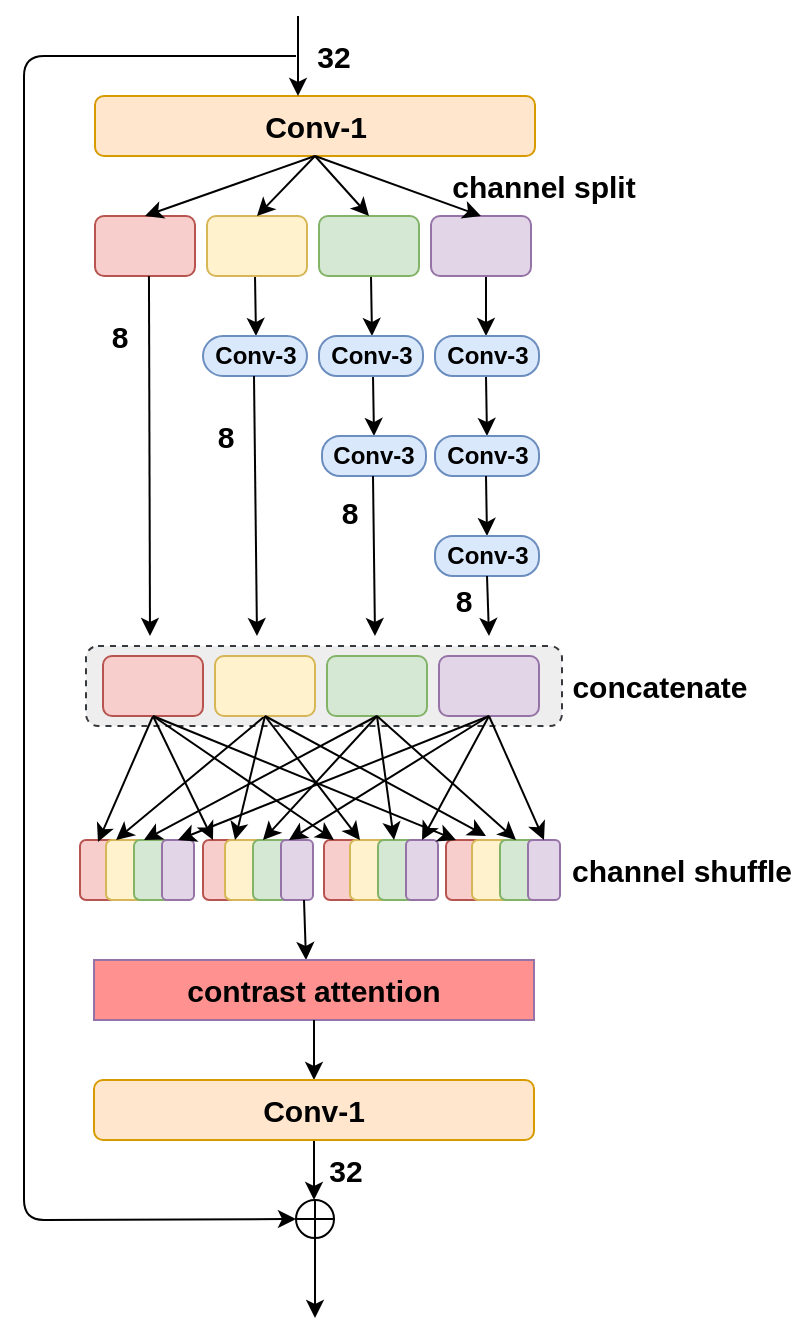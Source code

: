 <mxfile version="12.1.7" type="github" pages="1">
  <diagram id="BROuPrvjw0gyoa1qX2As" name="Page-1">
    <mxGraphModel dx="2235" dy="699" grid="1" gridSize="10" guides="1" tooltips="1" connect="1" arrows="1" fold="1" page="1" pageScale="1" pageWidth="827" pageHeight="1169" math="0" shadow="0">
      <root>
        <mxCell id="0"/>
        <mxCell id="1" parent="0"/>
        <mxCell id="PYn9PHnMwua01pBCgGZF-105" value="" style="rounded=1;whiteSpace=wrap;html=1;fillColor=#eeeeee;dashed=1;strokeColor=#36393d;" parent="1" vertex="1">
          <mxGeometry x="-677" y="415" width="238" height="40" as="geometry"/>
        </mxCell>
        <mxCell id="PYn9PHnMwua01pBCgGZF-1" value="" style="rounded=1;whiteSpace=wrap;html=1;fillColor=#f8cecc;strokeColor=#b85450;" parent="1" vertex="1">
          <mxGeometry x="-672.5" y="200" width="50" height="30" as="geometry"/>
        </mxCell>
        <mxCell id="PYn9PHnMwua01pBCgGZF-2" value="" style="endArrow=classic;html=1;exitX=0.022;exitY=1.1;exitDx=0;exitDy=0;exitPerimeter=0;strokeWidth=1;" parent="1" edge="1">
          <mxGeometry width="50" height="50" relative="1" as="geometry">
            <mxPoint x="-645.52" y="230" as="sourcePoint"/>
            <mxPoint x="-645" y="410" as="targetPoint"/>
          </mxGeometry>
        </mxCell>
        <mxCell id="PYn9PHnMwua01pBCgGZF-3" value="" style="endArrow=classic;html=1;exitX=0.022;exitY=1.1;exitDx=0;exitDy=0;exitPerimeter=0;strokeWidth=1;" parent="1" edge="1">
          <mxGeometry width="50" height="50" relative="1" as="geometry">
            <mxPoint x="-592.5" y="230" as="sourcePoint"/>
            <mxPoint x="-592" y="260" as="targetPoint"/>
          </mxGeometry>
        </mxCell>
        <mxCell id="PYn9PHnMwua01pBCgGZF-4" value="&lt;b&gt;Conv-3&lt;/b&gt;" style="rounded=1;whiteSpace=wrap;html=1;fillColor=#dae8fc;strokeColor=#6c8ebf;arcSize=50;" parent="1" vertex="1">
          <mxGeometry x="-618.5" y="260" width="52" height="20" as="geometry"/>
        </mxCell>
        <mxCell id="PYn9PHnMwua01pBCgGZF-13" value="" style="endArrow=classic;html=1;exitX=0.022;exitY=1.1;exitDx=0;exitDy=0;exitPerimeter=0;strokeWidth=1;" parent="1" edge="1">
          <mxGeometry width="50" height="50" relative="1" as="geometry">
            <mxPoint x="-534.5" y="230" as="sourcePoint"/>
            <mxPoint x="-534" y="260" as="targetPoint"/>
          </mxGeometry>
        </mxCell>
        <mxCell id="PYn9PHnMwua01pBCgGZF-14" value="" style="endArrow=classic;html=1;exitX=0.022;exitY=1.1;exitDx=0;exitDy=0;exitPerimeter=0;strokeWidth=1;" parent="1" edge="1">
          <mxGeometry width="50" height="50" relative="1" as="geometry">
            <mxPoint x="-477" y="230" as="sourcePoint"/>
            <mxPoint x="-477" y="260" as="targetPoint"/>
          </mxGeometry>
        </mxCell>
        <mxCell id="PYn9PHnMwua01pBCgGZF-28" value="" style="endArrow=classic;html=1;exitX=0.022;exitY=1.1;exitDx=0;exitDy=0;exitPerimeter=0;strokeWidth=1;" parent="1" edge="1">
          <mxGeometry width="50" height="50" relative="1" as="geometry">
            <mxPoint x="-477" y="280" as="sourcePoint"/>
            <mxPoint x="-476.5" y="310" as="targetPoint"/>
          </mxGeometry>
        </mxCell>
        <mxCell id="PYn9PHnMwua01pBCgGZF-29" value="&lt;b&gt;Conv-3&lt;/b&gt;" style="rounded=1;whiteSpace=wrap;html=1;fillColor=#dae8fc;strokeColor=#6c8ebf;arcSize=45;" parent="1" vertex="1">
          <mxGeometry x="-502.5" y="310" width="52" height="20" as="geometry"/>
        </mxCell>
        <mxCell id="PYn9PHnMwua01pBCgGZF-34" value="" style="endArrow=classic;html=1;exitX=0.022;exitY=1.1;exitDx=0;exitDy=0;exitPerimeter=0;strokeWidth=1;" parent="1" edge="1">
          <mxGeometry width="50" height="50" relative="1" as="geometry">
            <mxPoint x="-533.5" y="280" as="sourcePoint"/>
            <mxPoint x="-533" y="310" as="targetPoint"/>
          </mxGeometry>
        </mxCell>
        <mxCell id="PYn9PHnMwua01pBCgGZF-35" value="&lt;b&gt;Conv-3&lt;/b&gt;" style="rounded=1;whiteSpace=wrap;html=1;fillColor=#dae8fc;strokeColor=#6c8ebf;arcSize=45;" parent="1" vertex="1">
          <mxGeometry x="-559" y="310" width="52" height="20" as="geometry"/>
        </mxCell>
        <mxCell id="PYn9PHnMwua01pBCgGZF-36" value="" style="endArrow=classic;html=1;exitX=0.022;exitY=1.1;exitDx=0;exitDy=0;exitPerimeter=0;strokeWidth=1;" parent="1" edge="1">
          <mxGeometry width="50" height="50" relative="1" as="geometry">
            <mxPoint x="-477" y="330" as="sourcePoint"/>
            <mxPoint x="-476.5" y="360" as="targetPoint"/>
          </mxGeometry>
        </mxCell>
        <mxCell id="PYn9PHnMwua01pBCgGZF-37" value="&lt;b&gt;Conv-3&lt;/b&gt;" style="rounded=1;whiteSpace=wrap;html=1;fillColor=#dae8fc;strokeColor=#6c8ebf;arcSize=45;" parent="1" vertex="1">
          <mxGeometry x="-502.5" y="360" width="52" height="20" as="geometry"/>
        </mxCell>
        <mxCell id="PYn9PHnMwua01pBCgGZF-38" value="&lt;b&gt;&lt;font style=&quot;font-size: 15px&quot;&gt;Conv-1&lt;/font&gt;&lt;/b&gt;" style="rounded=1;whiteSpace=wrap;html=1;fillColor=#ffe6cc;strokeColor=#d79b00;" parent="1" vertex="1">
          <mxGeometry x="-672.5" y="140" width="220" height="30" as="geometry"/>
        </mxCell>
        <mxCell id="PYn9PHnMwua01pBCgGZF-39" value="" style="endArrow=classic;html=1;exitX=0.022;exitY=1.1;exitDx=0;exitDy=0;exitPerimeter=0;strokeWidth=1;entryX=0.5;entryY=0;entryDx=0;entryDy=0;" parent="1" target="PYn9PHnMwua01pBCgGZF-1" edge="1">
          <mxGeometry width="50" height="50" relative="1" as="geometry">
            <mxPoint x="-562.5" y="170" as="sourcePoint"/>
            <mxPoint x="-562.5" y="200" as="targetPoint"/>
          </mxGeometry>
        </mxCell>
        <mxCell id="PYn9PHnMwua01pBCgGZF-41" value="" style="rounded=1;whiteSpace=wrap;html=1;fillColor=#fff2cc;strokeColor=#d6b656;" parent="1" vertex="1">
          <mxGeometry x="-616.5" y="200" width="50" height="30" as="geometry"/>
        </mxCell>
        <mxCell id="PYn9PHnMwua01pBCgGZF-42" value="" style="rounded=1;whiteSpace=wrap;html=1;fillColor=#d5e8d4;strokeColor=#82b366;" parent="1" vertex="1">
          <mxGeometry x="-560.5" y="200" width="50" height="30" as="geometry"/>
        </mxCell>
        <mxCell id="PYn9PHnMwua01pBCgGZF-43" value="" style="rounded=1;whiteSpace=wrap;html=1;fillColor=#e1d5e7;strokeColor=#9673a6;" parent="1" vertex="1">
          <mxGeometry x="-504.5" y="200" width="50" height="30" as="geometry"/>
        </mxCell>
        <mxCell id="PYn9PHnMwua01pBCgGZF-46" value="&lt;b&gt;Conv-3&lt;/b&gt;" style="rounded=1;whiteSpace=wrap;html=1;fillColor=#dae8fc;strokeColor=#6c8ebf;arcSize=45;" parent="1" vertex="1">
          <mxGeometry x="-560.5" y="260" width="52" height="20" as="geometry"/>
        </mxCell>
        <mxCell id="PYn9PHnMwua01pBCgGZF-47" value="&lt;b&gt;Conv-3&lt;/b&gt;" style="rounded=1;whiteSpace=wrap;html=1;fillColor=#dae8fc;strokeColor=#6c8ebf;arcSize=45;" parent="1" vertex="1">
          <mxGeometry x="-502.5" y="260" width="52" height="20" as="geometry"/>
        </mxCell>
        <mxCell id="PYn9PHnMwua01pBCgGZF-51" value="" style="endArrow=classic;html=1;exitX=0.022;exitY=1.1;exitDx=0;exitDy=0;exitPerimeter=0;strokeWidth=1;" parent="1" edge="1">
          <mxGeometry width="50" height="50" relative="1" as="geometry">
            <mxPoint x="-533.5" y="330" as="sourcePoint"/>
            <mxPoint x="-532.5" y="410" as="targetPoint"/>
          </mxGeometry>
        </mxCell>
        <mxCell id="PYn9PHnMwua01pBCgGZF-52" value="" style="endArrow=classic;html=1;exitX=0.022;exitY=1.1;exitDx=0;exitDy=0;exitPerimeter=0;strokeWidth=1;" parent="1" edge="1">
          <mxGeometry width="50" height="50" relative="1" as="geometry">
            <mxPoint x="-476.5" y="380" as="sourcePoint"/>
            <mxPoint x="-475.5" y="410" as="targetPoint"/>
          </mxGeometry>
        </mxCell>
        <mxCell id="PYn9PHnMwua01pBCgGZF-53" value="" style="endArrow=classic;html=1;exitX=0.022;exitY=1.1;exitDx=0;exitDy=0;exitPerimeter=0;strokeWidth=1;" parent="1" edge="1">
          <mxGeometry width="50" height="50" relative="1" as="geometry">
            <mxPoint x="-593" y="280" as="sourcePoint"/>
            <mxPoint x="-591.5" y="410" as="targetPoint"/>
          </mxGeometry>
        </mxCell>
        <mxCell id="PYn9PHnMwua01pBCgGZF-58" value="" style="rounded=1;whiteSpace=wrap;html=1;fillColor=#f8cecc;strokeColor=#b85450;" parent="1" vertex="1">
          <mxGeometry x="-680" y="512" width="20" height="30" as="geometry"/>
        </mxCell>
        <mxCell id="PYn9PHnMwua01pBCgGZF-62" value="" style="rounded=1;whiteSpace=wrap;html=1;fillColor=#fff2cc;strokeColor=#d6b656;" parent="1" vertex="1">
          <mxGeometry x="-667" y="512" width="20" height="30" as="geometry"/>
        </mxCell>
        <mxCell id="PYn9PHnMwua01pBCgGZF-63" value="" style="rounded=1;whiteSpace=wrap;html=1;fillColor=#d5e8d4;strokeColor=#82b366;" parent="1" vertex="1">
          <mxGeometry x="-653" y="512" width="20" height="30" as="geometry"/>
        </mxCell>
        <mxCell id="PYn9PHnMwua01pBCgGZF-64" value="" style="rounded=1;whiteSpace=wrap;html=1;fillColor=#e1d5e7;strokeColor=#9673a6;" parent="1" vertex="1">
          <mxGeometry x="-639" y="512" width="16" height="30" as="geometry"/>
        </mxCell>
        <mxCell id="PYn9PHnMwua01pBCgGZF-72" value="" style="rounded=1;whiteSpace=wrap;html=1;fillColor=#f8cecc;strokeColor=#b85450;" parent="1" vertex="1">
          <mxGeometry x="-618.5" y="512" width="20" height="30" as="geometry"/>
        </mxCell>
        <mxCell id="PYn9PHnMwua01pBCgGZF-73" value="" style="rounded=1;whiteSpace=wrap;html=1;fillColor=#fff2cc;strokeColor=#d6b656;" parent="1" vertex="1">
          <mxGeometry x="-607.5" y="512" width="20" height="30" as="geometry"/>
        </mxCell>
        <mxCell id="PYn9PHnMwua01pBCgGZF-74" value="" style="rounded=1;whiteSpace=wrap;html=1;fillColor=#d5e8d4;strokeColor=#82b366;" parent="1" vertex="1">
          <mxGeometry x="-593.5" y="512" width="20" height="30" as="geometry"/>
        </mxCell>
        <mxCell id="PYn9PHnMwua01pBCgGZF-75" value="" style="rounded=1;whiteSpace=wrap;html=1;fillColor=#e1d5e7;strokeColor=#9673a6;" parent="1" vertex="1">
          <mxGeometry x="-579.5" y="512" width="16" height="30" as="geometry"/>
        </mxCell>
        <mxCell id="PYn9PHnMwua01pBCgGZF-76" value="" style="rounded=1;whiteSpace=wrap;html=1;fillColor=#f8cecc;strokeColor=#b85450;" parent="1" vertex="1">
          <mxGeometry x="-558" y="512" width="20" height="30" as="geometry"/>
        </mxCell>
        <mxCell id="PYn9PHnMwua01pBCgGZF-77" value="" style="rounded=1;whiteSpace=wrap;html=1;fillColor=#fff2cc;strokeColor=#d6b656;" parent="1" vertex="1">
          <mxGeometry x="-545" y="512" width="20" height="30" as="geometry"/>
        </mxCell>
        <mxCell id="PYn9PHnMwua01pBCgGZF-78" value="" style="rounded=1;whiteSpace=wrap;html=1;fillColor=#d5e8d4;strokeColor=#82b366;" parent="1" vertex="1">
          <mxGeometry x="-531" y="512" width="20" height="30" as="geometry"/>
        </mxCell>
        <mxCell id="PYn9PHnMwua01pBCgGZF-79" value="" style="rounded=1;whiteSpace=wrap;html=1;fillColor=#e1d5e7;strokeColor=#9673a6;" parent="1" vertex="1">
          <mxGeometry x="-517" y="512" width="16" height="30" as="geometry"/>
        </mxCell>
        <mxCell id="PYn9PHnMwua01pBCgGZF-80" value="" style="rounded=1;whiteSpace=wrap;html=1;fillColor=#f8cecc;strokeColor=#b85450;" parent="1" vertex="1">
          <mxGeometry x="-497" y="512" width="20" height="30" as="geometry"/>
        </mxCell>
        <mxCell id="PYn9PHnMwua01pBCgGZF-81" value="" style="rounded=1;whiteSpace=wrap;html=1;fillColor=#fff2cc;strokeColor=#d6b656;" parent="1" vertex="1">
          <mxGeometry x="-484" y="512" width="20" height="30" as="geometry"/>
        </mxCell>
        <mxCell id="PYn9PHnMwua01pBCgGZF-82" value="" style="rounded=1;whiteSpace=wrap;html=1;fillColor=#d5e8d4;strokeColor=#82b366;" parent="1" vertex="1">
          <mxGeometry x="-470" y="512" width="20" height="30" as="geometry"/>
        </mxCell>
        <mxCell id="PYn9PHnMwua01pBCgGZF-83" value="" style="rounded=1;whiteSpace=wrap;html=1;fillColor=#e1d5e7;strokeColor=#9673a6;" parent="1" vertex="1">
          <mxGeometry x="-456" y="512" width="16" height="30" as="geometry"/>
        </mxCell>
        <mxCell id="PYn9PHnMwua01pBCgGZF-84" value="" style="endArrow=classic;html=1;exitX=0.022;exitY=1.1;exitDx=0;exitDy=0;exitPerimeter=0;strokeWidth=1;" parent="1" edge="1">
          <mxGeometry width="50" height="50" relative="1" as="geometry">
            <mxPoint x="-568" y="542" as="sourcePoint"/>
            <mxPoint x="-567" y="572" as="targetPoint"/>
          </mxGeometry>
        </mxCell>
        <mxCell id="PYn9PHnMwua01pBCgGZF-85" value="&lt;b&gt;&lt;font style=&quot;font-size: 15px&quot;&gt;contrast attention&lt;/font&gt;&lt;/b&gt;" style="rounded=0;whiteSpace=wrap;html=1;fillColor=#FF9191;strokeColor=#9673a6;" parent="1" vertex="1">
          <mxGeometry x="-673" y="572" width="220" height="30" as="geometry"/>
        </mxCell>
        <mxCell id="PYn9PHnMwua01pBCgGZF-86" value="" style="endArrow=classic;html=1;strokeWidth=1;" parent="1" edge="1">
          <mxGeometry width="50" height="50" relative="1" as="geometry">
            <mxPoint x="-571" y="100" as="sourcePoint"/>
            <mxPoint x="-571" y="140" as="targetPoint"/>
          </mxGeometry>
        </mxCell>
        <mxCell id="PYn9PHnMwua01pBCgGZF-89" value="" style="endArrow=classic;html=1;exitX=0.5;exitY=1;exitDx=0;exitDy=0;strokeWidth=1;entryX=0.5;entryY=0;entryDx=0;entryDy=0;" parent="1" source="PYn9PHnMwua01pBCgGZF-85" target="PYn9PHnMwua01pBCgGZF-95" edge="1">
          <mxGeometry width="50" height="50" relative="1" as="geometry">
            <mxPoint x="-567" y="602" as="sourcePoint"/>
            <mxPoint x="-566" y="632" as="targetPoint"/>
          </mxGeometry>
        </mxCell>
        <mxCell id="PYn9PHnMwua01pBCgGZF-90" value="" style="shape=orEllipse;perimeter=ellipsePerimeter;whiteSpace=wrap;html=1;backgroundOutline=1;" parent="1" vertex="1">
          <mxGeometry x="-572" y="692" width="19" height="19" as="geometry"/>
        </mxCell>
        <mxCell id="PYn9PHnMwua01pBCgGZF-94" value="" style="endArrow=classic;html=1;strokeWidth=1;" parent="1" edge="1">
          <mxGeometry width="50" height="50" relative="1" as="geometry">
            <mxPoint x="-563" y="661" as="sourcePoint"/>
            <mxPoint x="-563" y="692" as="targetPoint"/>
          </mxGeometry>
        </mxCell>
        <mxCell id="PYn9PHnMwua01pBCgGZF-95" value="&lt;b&gt;&lt;font style=&quot;font-size: 15px&quot;&gt;Conv-1&lt;/font&gt;&lt;/b&gt;" style="rounded=1;whiteSpace=wrap;html=1;fillColor=#ffe6cc;strokeColor=#d79b00;" parent="1" vertex="1">
          <mxGeometry x="-673" y="632" width="220" height="30" as="geometry"/>
        </mxCell>
        <mxCell id="PYn9PHnMwua01pBCgGZF-97" value="&lt;b&gt;&lt;font style=&quot;font-size: 15px&quot;&gt;channel split&lt;/font&gt;&lt;/b&gt;" style="rounded=0;whiteSpace=wrap;html=1;strokeColor=none;fillColor=none;" parent="1" vertex="1">
          <mxGeometry x="-508.5" y="155" width="120" height="60" as="geometry"/>
        </mxCell>
        <mxCell id="PYn9PHnMwua01pBCgGZF-98" value="&lt;b&gt;&lt;font style=&quot;font-size: 15px&quot;&gt;channel shuffle&lt;/font&gt;&lt;/b&gt;" style="rounded=0;whiteSpace=wrap;html=1;strokeColor=none;fillColor=none;" parent="1" vertex="1">
          <mxGeometry x="-439" y="497" width="120" height="60" as="geometry"/>
        </mxCell>
        <mxCell id="PYn9PHnMwua01pBCgGZF-100" value="&lt;b&gt;&lt;font style=&quot;font-size: 15px&quot;&gt;concatenate&lt;/font&gt;&lt;/b&gt;" style="rounded=0;whiteSpace=wrap;html=1;strokeColor=none;fillColor=none;" parent="1" vertex="1">
          <mxGeometry x="-450" y="405" width="120" height="60" as="geometry"/>
        </mxCell>
        <mxCell id="PYn9PHnMwua01pBCgGZF-106" value="" style="endArrow=classic;html=1;strokeWidth=1;exitX=0.5;exitY=1;exitDx=0;exitDy=0;entryX=-0.2;entryY=0.033;entryDx=0;entryDy=0;entryPerimeter=0;" parent="1" source="PYn9PHnMwua01pBCgGZF-117" target="PYn9PHnMwua01pBCgGZF-62" edge="1">
          <mxGeometry width="50" height="50" relative="1" as="geometry">
            <mxPoint x="-647.5" y="465" as="sourcePoint"/>
            <mxPoint x="-680" y="730" as="targetPoint"/>
          </mxGeometry>
        </mxCell>
        <mxCell id="PYn9PHnMwua01pBCgGZF-108" value="" style="endArrow=classic;html=1;strokeWidth=1;exitX=0.5;exitY=1;exitDx=0;exitDy=0;entryX=0.25;entryY=0;entryDx=0;entryDy=0;" parent="1" source="PYn9PHnMwua01pBCgGZF-118" target="PYn9PHnMwua01pBCgGZF-62" edge="1">
          <mxGeometry width="50" height="50" relative="1" as="geometry">
            <mxPoint x="-587.5" y="443" as="sourcePoint"/>
            <mxPoint x="-651" y="490" as="targetPoint"/>
          </mxGeometry>
        </mxCell>
        <mxCell id="PYn9PHnMwua01pBCgGZF-109" value="" style="endArrow=classic;html=1;strokeWidth=1;entryX=0;entryY=0.5;entryDx=0;entryDy=0;spacing=0;" parent="1" edge="1">
          <mxGeometry width="50" height="50" relative="1" as="geometry">
            <mxPoint x="-572" y="120" as="sourcePoint"/>
            <mxPoint x="-572" y="701.5" as="targetPoint"/>
            <Array as="points">
              <mxPoint x="-708" y="120"/>
              <mxPoint x="-708" y="702"/>
            </Array>
          </mxGeometry>
        </mxCell>
        <mxCell id="PYn9PHnMwua01pBCgGZF-114" value="" style="endArrow=classic;html=1;strokeWidth=1;exitX=0.5;exitY=1;exitDx=0;exitDy=0;entryX=0.5;entryY=0;entryDx=0;entryDy=0;" parent="1" source="PYn9PHnMwua01pBCgGZF-38" target="PYn9PHnMwua01pBCgGZF-41" edge="1">
          <mxGeometry width="50" height="50" relative="1" as="geometry">
            <mxPoint x="-560" y="170" as="sourcePoint"/>
            <mxPoint x="-260" y="160" as="targetPoint"/>
          </mxGeometry>
        </mxCell>
        <mxCell id="PYn9PHnMwua01pBCgGZF-115" value="" style="endArrow=classic;html=1;strokeWidth=1;exitX=0.5;exitY=1;exitDx=0;exitDy=0;entryX=0.5;entryY=0;entryDx=0;entryDy=0;" parent="1" source="PYn9PHnMwua01pBCgGZF-38" target="PYn9PHnMwua01pBCgGZF-42" edge="1">
          <mxGeometry width="50" height="50" relative="1" as="geometry">
            <mxPoint x="-710" y="780" as="sourcePoint"/>
            <mxPoint x="-530" y="200" as="targetPoint"/>
          </mxGeometry>
        </mxCell>
        <mxCell id="PYn9PHnMwua01pBCgGZF-116" value="" style="endArrow=classic;html=1;strokeWidth=1;exitX=0.5;exitY=1;exitDx=0;exitDy=0;entryX=0.5;entryY=0;entryDx=0;entryDy=0;" parent="1" source="PYn9PHnMwua01pBCgGZF-38" target="PYn9PHnMwua01pBCgGZF-43" edge="1">
          <mxGeometry width="50" height="50" relative="1" as="geometry">
            <mxPoint x="-710" y="780" as="sourcePoint"/>
            <mxPoint x="-660" y="730" as="targetPoint"/>
          </mxGeometry>
        </mxCell>
        <mxCell id="PYn9PHnMwua01pBCgGZF-117" value="" style="rounded=1;whiteSpace=wrap;html=1;fillColor=#f8cecc;strokeColor=#b85450;" parent="1" vertex="1">
          <mxGeometry x="-668.5" y="420" width="50" height="30" as="geometry"/>
        </mxCell>
        <mxCell id="PYn9PHnMwua01pBCgGZF-118" value="" style="rounded=1;whiteSpace=wrap;html=1;fillColor=#fff2cc;strokeColor=#d6b656;" parent="1" vertex="1">
          <mxGeometry x="-612.5" y="420" width="50" height="30" as="geometry"/>
        </mxCell>
        <mxCell id="PYn9PHnMwua01pBCgGZF-119" value="" style="rounded=1;whiteSpace=wrap;html=1;fillColor=#d5e8d4;strokeColor=#82b366;" parent="1" vertex="1">
          <mxGeometry x="-556.5" y="420" width="50" height="30" as="geometry"/>
        </mxCell>
        <mxCell id="PYn9PHnMwua01pBCgGZF-120" value="" style="rounded=1;whiteSpace=wrap;html=1;fillColor=#e1d5e7;strokeColor=#9673a6;" parent="1" vertex="1">
          <mxGeometry x="-500.5" y="420" width="50" height="30" as="geometry"/>
        </mxCell>
        <mxCell id="PYn9PHnMwua01pBCgGZF-122" value="" style="endArrow=classic;html=1;strokeWidth=1;exitX=0.5;exitY=1;exitDx=0;exitDy=0;entryX=0.25;entryY=0;entryDx=0;entryDy=0;" parent="1" source="PYn9PHnMwua01pBCgGZF-119" target="PYn9PHnMwua01pBCgGZF-63" edge="1">
          <mxGeometry width="50" height="50" relative="1" as="geometry">
            <mxPoint x="-710" y="780" as="sourcePoint"/>
            <mxPoint x="-643" y="510" as="targetPoint"/>
          </mxGeometry>
        </mxCell>
        <mxCell id="PYn9PHnMwua01pBCgGZF-123" value="" style="endArrow=classic;html=1;strokeWidth=1;exitX=0.5;exitY=1;exitDx=0;exitDy=0;entryX=0.5;entryY=0;entryDx=0;entryDy=0;" parent="1" source="PYn9PHnMwua01pBCgGZF-120" target="PYn9PHnMwua01pBCgGZF-64" edge="1">
          <mxGeometry width="50" height="50" relative="1" as="geometry">
            <mxPoint x="-710" y="780" as="sourcePoint"/>
            <mxPoint x="-660" y="730" as="targetPoint"/>
          </mxGeometry>
        </mxCell>
        <mxCell id="PYn9PHnMwua01pBCgGZF-124" value="" style="endArrow=classic;html=1;strokeWidth=1;exitX=0.5;exitY=1;exitDx=0;exitDy=0;entryX=0.25;entryY=0;entryDx=0;entryDy=0;" parent="1" source="PYn9PHnMwua01pBCgGZF-117" target="PYn9PHnMwua01pBCgGZF-72" edge="1">
          <mxGeometry width="50" height="50" relative="1" as="geometry">
            <mxPoint x="-710" y="780" as="sourcePoint"/>
            <mxPoint x="-660" y="730" as="targetPoint"/>
          </mxGeometry>
        </mxCell>
        <mxCell id="PYn9PHnMwua01pBCgGZF-125" value="" style="endArrow=classic;html=1;strokeWidth=1;exitX=0.5;exitY=1;exitDx=0;exitDy=0;entryX=0.25;entryY=0;entryDx=0;entryDy=0;" parent="1" source="PYn9PHnMwua01pBCgGZF-117" target="PYn9PHnMwua01pBCgGZF-76" edge="1">
          <mxGeometry width="50" height="50" relative="1" as="geometry">
            <mxPoint x="-710" y="780" as="sourcePoint"/>
            <mxPoint x="-660" y="730" as="targetPoint"/>
          </mxGeometry>
        </mxCell>
        <mxCell id="PYn9PHnMwua01pBCgGZF-126" value="" style="endArrow=classic;html=1;strokeWidth=1;exitX=0.5;exitY=1;exitDx=0;exitDy=0;entryX=0.25;entryY=0;entryDx=0;entryDy=0;" parent="1" source="PYn9PHnMwua01pBCgGZF-117" target="PYn9PHnMwua01pBCgGZF-80" edge="1">
          <mxGeometry width="50" height="50" relative="1" as="geometry">
            <mxPoint x="-710" y="780" as="sourcePoint"/>
            <mxPoint x="-660" y="730" as="targetPoint"/>
          </mxGeometry>
        </mxCell>
        <mxCell id="PYn9PHnMwua01pBCgGZF-127" value="" style="endArrow=classic;html=1;strokeWidth=1;exitX=0.5;exitY=1;exitDx=0;exitDy=0;entryX=0.25;entryY=0;entryDx=0;entryDy=0;" parent="1" source="PYn9PHnMwua01pBCgGZF-118" target="PYn9PHnMwua01pBCgGZF-73" edge="1">
          <mxGeometry width="50" height="50" relative="1" as="geometry">
            <mxPoint x="-710" y="780" as="sourcePoint"/>
            <mxPoint x="-660" y="730" as="targetPoint"/>
          </mxGeometry>
        </mxCell>
        <mxCell id="PYn9PHnMwua01pBCgGZF-128" value="" style="endArrow=classic;html=1;strokeWidth=1;exitX=0.5;exitY=1;exitDx=0;exitDy=0;" parent="1" source="PYn9PHnMwua01pBCgGZF-118" edge="1">
          <mxGeometry width="50" height="50" relative="1" as="geometry">
            <mxPoint x="-710" y="780" as="sourcePoint"/>
            <mxPoint x="-540" y="512" as="targetPoint"/>
          </mxGeometry>
        </mxCell>
        <mxCell id="PYn9PHnMwua01pBCgGZF-129" value="" style="endArrow=classic;html=1;strokeWidth=1;exitX=0.5;exitY=1;exitDx=0;exitDy=0;" parent="1" source="PYn9PHnMwua01pBCgGZF-118" edge="1">
          <mxGeometry width="50" height="50" relative="1" as="geometry">
            <mxPoint x="-584.5" y="450" as="sourcePoint"/>
            <mxPoint x="-477" y="510" as="targetPoint"/>
          </mxGeometry>
        </mxCell>
        <mxCell id="PYn9PHnMwua01pBCgGZF-130" value="" style="endArrow=classic;html=1;strokeWidth=1;exitX=0.5;exitY=1;exitDx=0;exitDy=0;entryX=0.25;entryY=0;entryDx=0;entryDy=0;" parent="1" source="PYn9PHnMwua01pBCgGZF-119" target="PYn9PHnMwua01pBCgGZF-74" edge="1">
          <mxGeometry width="50" height="50" relative="1" as="geometry">
            <mxPoint x="-710" y="780" as="sourcePoint"/>
            <mxPoint x="-660" y="730" as="targetPoint"/>
          </mxGeometry>
        </mxCell>
        <mxCell id="PYn9PHnMwua01pBCgGZF-131" value="" style="endArrow=classic;html=1;strokeWidth=1;exitX=0.5;exitY=1;exitDx=0;exitDy=0;entryX=1.1;entryY=0;entryDx=0;entryDy=0;entryPerimeter=0;" parent="1" source="PYn9PHnMwua01pBCgGZF-119" target="PYn9PHnMwua01pBCgGZF-77" edge="1">
          <mxGeometry width="50" height="50" relative="1" as="geometry">
            <mxPoint x="-710" y="780" as="sourcePoint"/>
            <mxPoint x="-660" y="730" as="targetPoint"/>
          </mxGeometry>
        </mxCell>
        <mxCell id="PYn9PHnMwua01pBCgGZF-132" value="" style="endArrow=classic;html=1;strokeWidth=1;exitX=0.5;exitY=1;exitDx=0;exitDy=0;entryX=1.1;entryY=0;entryDx=0;entryDy=0;entryPerimeter=0;" parent="1" source="PYn9PHnMwua01pBCgGZF-119" target="PYn9PHnMwua01pBCgGZF-81" edge="1">
          <mxGeometry width="50" height="50" relative="1" as="geometry">
            <mxPoint x="-710" y="780" as="sourcePoint"/>
            <mxPoint x="-660" y="730" as="targetPoint"/>
          </mxGeometry>
        </mxCell>
        <mxCell id="PYn9PHnMwua01pBCgGZF-134" value="" style="endArrow=classic;html=1;strokeWidth=1;exitX=0.5;exitY=1;exitDx=0;exitDy=0;entryX=0.25;entryY=0;entryDx=0;entryDy=0;" parent="1" source="PYn9PHnMwua01pBCgGZF-120" target="PYn9PHnMwua01pBCgGZF-75" edge="1">
          <mxGeometry width="50" height="50" relative="1" as="geometry">
            <mxPoint x="-710" y="780" as="sourcePoint"/>
            <mxPoint x="-570" y="510" as="targetPoint"/>
          </mxGeometry>
        </mxCell>
        <mxCell id="PYn9PHnMwua01pBCgGZF-135" value="" style="endArrow=classic;html=1;strokeWidth=1;exitX=0.5;exitY=1;exitDx=0;exitDy=0;entryX=0.5;entryY=0;entryDx=0;entryDy=0;" parent="1" source="PYn9PHnMwua01pBCgGZF-120" target="PYn9PHnMwua01pBCgGZF-79" edge="1">
          <mxGeometry width="50" height="50" relative="1" as="geometry">
            <mxPoint x="-710" y="780" as="sourcePoint"/>
            <mxPoint x="-660" y="730" as="targetPoint"/>
          </mxGeometry>
        </mxCell>
        <mxCell id="PYn9PHnMwua01pBCgGZF-136" value="" style="endArrow=classic;html=1;strokeWidth=1;exitX=0.5;exitY=1;exitDx=0;exitDy=0;entryX=0.5;entryY=0;entryDx=0;entryDy=0;" parent="1" source="PYn9PHnMwua01pBCgGZF-120" target="PYn9PHnMwua01pBCgGZF-83" edge="1">
          <mxGeometry width="50" height="50" relative="1" as="geometry">
            <mxPoint x="-710" y="780" as="sourcePoint"/>
            <mxPoint x="-660" y="730" as="targetPoint"/>
          </mxGeometry>
        </mxCell>
        <mxCell id="PYn9PHnMwua01pBCgGZF-137" value="" style="endArrow=classic;html=1;strokeWidth=1;" parent="1" edge="1">
          <mxGeometry width="50" height="50" relative="1" as="geometry">
            <mxPoint x="-562.5" y="711" as="sourcePoint"/>
            <mxPoint x="-562.5" y="751" as="targetPoint"/>
          </mxGeometry>
        </mxCell>
        <mxCell id="PYn9PHnMwua01pBCgGZF-139" value="&lt;b&gt;&lt;font style=&quot;font-size: 15px&quot;&gt;8&lt;/font&gt;&lt;/b&gt;" style="rounded=0;whiteSpace=wrap;html=1;strokeColor=none;fillColor=none;" parent="1" vertex="1">
          <mxGeometry x="-720" y="230" width="120" height="60" as="geometry"/>
        </mxCell>
        <mxCell id="PYn9PHnMwua01pBCgGZF-140" value="&lt;b&gt;&lt;font style=&quot;font-size: 15px&quot;&gt;8&lt;/font&gt;&lt;/b&gt;" style="rounded=0;whiteSpace=wrap;html=1;strokeColor=none;fillColor=none;" parent="1" vertex="1">
          <mxGeometry x="-667" y="280" width="120" height="60" as="geometry"/>
        </mxCell>
        <mxCell id="PYn9PHnMwua01pBCgGZF-141" value="&lt;b&gt;&lt;font style=&quot;font-size: 15px&quot;&gt;8&lt;/font&gt;&lt;/b&gt;" style="rounded=0;whiteSpace=wrap;html=1;strokeColor=none;fillColor=none;" parent="1" vertex="1">
          <mxGeometry x="-605" y="317.5" width="120" height="60" as="geometry"/>
        </mxCell>
        <mxCell id="PYn9PHnMwua01pBCgGZF-142" value="&lt;b&gt;&lt;font style=&quot;font-size: 15px&quot;&gt;8&lt;/font&gt;&lt;/b&gt;" style="rounded=0;whiteSpace=wrap;html=1;strokeColor=none;fillColor=none;" parent="1" vertex="1">
          <mxGeometry x="-548" y="362" width="120" height="60" as="geometry"/>
        </mxCell>
        <mxCell id="PYn9PHnMwua01pBCgGZF-143" value="&lt;b&gt;&lt;font style=&quot;font-size: 15px&quot;&gt;32&lt;/font&gt;&lt;/b&gt;" style="rounded=0;whiteSpace=wrap;html=1;strokeColor=none;fillColor=none;" parent="1" vertex="1">
          <mxGeometry x="-588" y="102" width="70" height="35" as="geometry"/>
        </mxCell>
        <mxCell id="PYn9PHnMwua01pBCgGZF-144" value="&lt;span style=&quot;font-size: 15px&quot;&gt;&lt;b&gt;32&lt;/b&gt;&lt;/span&gt;" style="rounded=0;whiteSpace=wrap;html=1;strokeColor=none;fillColor=none;" parent="1" vertex="1">
          <mxGeometry x="-582" y="659.5" width="70" height="35" as="geometry"/>
        </mxCell>
      </root>
    </mxGraphModel>
  </diagram>
</mxfile>
